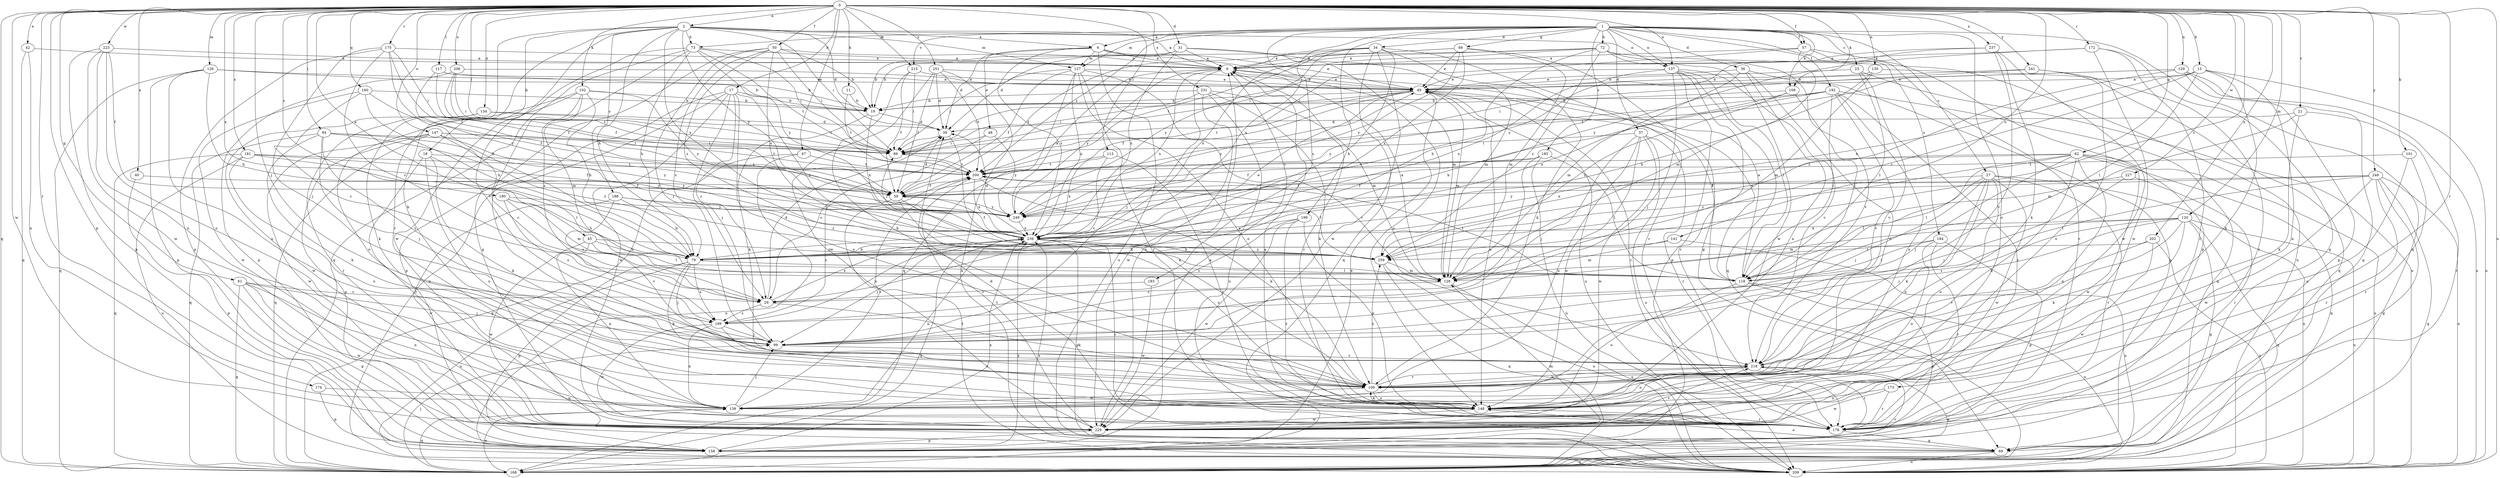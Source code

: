 strict digraph  {
0;
1;
2;
6;
9;
11;
15;
17;
18;
19;
21;
23;
27;
29;
31;
34;
36;
37;
39;
40;
42;
45;
47;
48;
49;
50;
57;
59;
61;
62;
68;
69;
72;
73;
79;
84;
89;
99;
101;
102;
108;
109;
113;
117;
118;
120;
126;
127;
128;
129;
130;
134;
137;
139;
141;
147;
148;
158;
160;
168;
172;
173;
174;
175;
178;
180;
181;
183;
184;
185;
188;
189;
192;
199;
200;
202;
206;
209;
215;
218;
223;
227;
229;
231;
237;
239;
241;
248;
249;
251;
259;
0 -> 2  [label=a];
0 -> 11  [label=b];
0 -> 15  [label=b];
0 -> 17  [label=b];
0 -> 21  [label=c];
0 -> 31  [label=d];
0 -> 40  [label=e];
0 -> 42  [label=e];
0 -> 45  [label=e];
0 -> 47  [label=e];
0 -> 50  [label=f];
0 -> 57  [label=f];
0 -> 61  [label=g];
0 -> 62  [label=g];
0 -> 84  [label=i];
0 -> 89  [label=i];
0 -> 99  [label=j];
0 -> 101  [label=k];
0 -> 102  [label=k];
0 -> 108  [label=k];
0 -> 113  [label=l];
0 -> 117  [label=l];
0 -> 120  [label=m];
0 -> 126  [label=m];
0 -> 129  [label=n];
0 -> 130  [label=n];
0 -> 134  [label=n];
0 -> 137  [label=n];
0 -> 141  [label=o];
0 -> 147  [label=o];
0 -> 158  [label=p];
0 -> 160  [label=q];
0 -> 168  [label=q];
0 -> 172  [label=r];
0 -> 173  [label=r];
0 -> 174  [label=r];
0 -> 175  [label=r];
0 -> 180  [label=s];
0 -> 181  [label=s];
0 -> 202  [label=u];
0 -> 206  [label=u];
0 -> 209  [label=u];
0 -> 215  [label=v];
0 -> 223  [label=w];
0 -> 227  [label=w];
0 -> 229  [label=w];
0 -> 231  [label=x];
0 -> 237  [label=x];
0 -> 239  [label=x];
0 -> 241  [label=y];
0 -> 248  [label=y];
0 -> 251  [label=z];
0 -> 259  [label=z];
1 -> 6  [label=a];
1 -> 23  [label=c];
1 -> 27  [label=c];
1 -> 34  [label=d];
1 -> 36  [label=d];
1 -> 37  [label=d];
1 -> 57  [label=f];
1 -> 68  [label=g];
1 -> 72  [label=h];
1 -> 73  [label=h];
1 -> 108  [label=k];
1 -> 127  [label=m];
1 -> 137  [label=n];
1 -> 148  [label=o];
1 -> 168  [label=q];
1 -> 183  [label=s];
1 -> 184  [label=s];
1 -> 185  [label=s];
1 -> 192  [label=t];
1 -> 199  [label=t];
1 -> 200  [label=t];
1 -> 215  [label=v];
1 -> 239  [label=x];
2 -> 6  [label=a];
2 -> 9  [label=a];
2 -> 18  [label=b];
2 -> 39  [label=d];
2 -> 73  [label=h];
2 -> 79  [label=h];
2 -> 89  [label=i];
2 -> 109  [label=k];
2 -> 127  [label=m];
2 -> 137  [label=n];
2 -> 178  [label=r];
2 -> 188  [label=s];
2 -> 218  [label=v];
2 -> 239  [label=x];
2 -> 249  [label=y];
6 -> 9  [label=a];
6 -> 39  [label=d];
6 -> 48  [label=e];
6 -> 49  [label=e];
6 -> 127  [label=m];
6 -> 128  [label=m];
6 -> 209  [label=u];
6 -> 239  [label=x];
9 -> 49  [label=e];
9 -> 99  [label=j];
9 -> 178  [label=r];
9 -> 239  [label=x];
9 -> 249  [label=y];
11 -> 19  [label=b];
11 -> 200  [label=t];
15 -> 49  [label=e];
15 -> 109  [label=k];
15 -> 118  [label=l];
15 -> 139  [label=n];
15 -> 209  [label=u];
15 -> 239  [label=x];
15 -> 259  [label=z];
17 -> 19  [label=b];
17 -> 29  [label=c];
17 -> 99  [label=j];
17 -> 148  [label=o];
17 -> 158  [label=p];
17 -> 209  [label=u];
17 -> 229  [label=w];
17 -> 259  [label=z];
18 -> 109  [label=k];
18 -> 118  [label=l];
18 -> 148  [label=o];
18 -> 178  [label=r];
18 -> 200  [label=t];
19 -> 39  [label=d];
19 -> 109  [label=k];
19 -> 239  [label=x];
21 -> 39  [label=d];
21 -> 109  [label=k];
21 -> 128  [label=m];
21 -> 178  [label=r];
23 -> 49  [label=e];
23 -> 118  [label=l];
23 -> 209  [label=u];
23 -> 218  [label=v];
27 -> 59  [label=f];
27 -> 99  [label=j];
27 -> 109  [label=k];
27 -> 118  [label=l];
27 -> 139  [label=n];
27 -> 148  [label=o];
27 -> 178  [label=r];
27 -> 209  [label=u];
27 -> 229  [label=w];
29 -> 39  [label=d];
29 -> 109  [label=k];
29 -> 189  [label=s];
29 -> 239  [label=x];
31 -> 9  [label=a];
31 -> 19  [label=b];
31 -> 39  [label=d];
31 -> 128  [label=m];
31 -> 148  [label=o];
31 -> 239  [label=x];
34 -> 9  [label=a];
34 -> 59  [label=f];
34 -> 79  [label=h];
34 -> 109  [label=k];
34 -> 168  [label=q];
34 -> 178  [label=r];
34 -> 229  [label=w];
34 -> 239  [label=x];
34 -> 249  [label=y];
36 -> 49  [label=e];
36 -> 69  [label=g];
36 -> 128  [label=m];
36 -> 139  [label=n];
36 -> 148  [label=o];
37 -> 89  [label=i];
37 -> 99  [label=j];
37 -> 139  [label=n];
37 -> 148  [label=o];
37 -> 178  [label=r];
37 -> 209  [label=u];
37 -> 229  [label=w];
39 -> 89  [label=i];
39 -> 109  [label=k];
40 -> 59  [label=f];
40 -> 158  [label=p];
42 -> 9  [label=a];
42 -> 139  [label=n];
42 -> 168  [label=q];
45 -> 79  [label=h];
45 -> 118  [label=l];
45 -> 139  [label=n];
45 -> 229  [label=w];
45 -> 259  [label=z];
47 -> 168  [label=q];
47 -> 200  [label=t];
47 -> 209  [label=u];
48 -> 29  [label=c];
48 -> 89  [label=i];
48 -> 249  [label=y];
49 -> 19  [label=b];
49 -> 59  [label=f];
49 -> 89  [label=i];
49 -> 118  [label=l];
49 -> 128  [label=m];
49 -> 148  [label=o];
49 -> 178  [label=r];
49 -> 200  [label=t];
49 -> 209  [label=u];
49 -> 249  [label=y];
50 -> 9  [label=a];
50 -> 19  [label=b];
50 -> 29  [label=c];
50 -> 69  [label=g];
50 -> 89  [label=i];
50 -> 99  [label=j];
50 -> 239  [label=x];
50 -> 259  [label=z];
57 -> 9  [label=a];
57 -> 89  [label=i];
57 -> 128  [label=m];
57 -> 158  [label=p];
57 -> 178  [label=r];
59 -> 39  [label=d];
59 -> 128  [label=m];
59 -> 148  [label=o];
59 -> 189  [label=s];
59 -> 249  [label=y];
61 -> 29  [label=c];
61 -> 69  [label=g];
61 -> 99  [label=j];
61 -> 139  [label=n];
61 -> 168  [label=q];
61 -> 229  [label=w];
62 -> 99  [label=j];
62 -> 109  [label=k];
62 -> 118  [label=l];
62 -> 139  [label=n];
62 -> 168  [label=q];
62 -> 200  [label=t];
62 -> 209  [label=u];
62 -> 229  [label=w];
62 -> 239  [label=x];
62 -> 259  [label=z];
68 -> 9  [label=a];
68 -> 49  [label=e];
68 -> 69  [label=g];
68 -> 128  [label=m];
68 -> 200  [label=t];
68 -> 239  [label=x];
68 -> 249  [label=y];
69 -> 148  [label=o];
69 -> 168  [label=q];
69 -> 209  [label=u];
72 -> 9  [label=a];
72 -> 19  [label=b];
72 -> 79  [label=h];
72 -> 89  [label=i];
72 -> 209  [label=u];
72 -> 218  [label=v];
72 -> 229  [label=w];
72 -> 259  [label=z];
73 -> 9  [label=a];
73 -> 79  [label=h];
73 -> 89  [label=i];
73 -> 168  [label=q];
73 -> 189  [label=s];
73 -> 200  [label=t];
73 -> 229  [label=w];
73 -> 249  [label=y];
79 -> 49  [label=e];
79 -> 99  [label=j];
79 -> 109  [label=k];
79 -> 118  [label=l];
79 -> 158  [label=p];
79 -> 189  [label=s];
79 -> 209  [label=u];
84 -> 89  [label=i];
84 -> 99  [label=j];
84 -> 109  [label=k];
84 -> 168  [label=q];
84 -> 189  [label=s];
84 -> 239  [label=x];
84 -> 259  [label=z];
89 -> 200  [label=t];
99 -> 218  [label=v];
101 -> 148  [label=o];
101 -> 178  [label=r];
101 -> 200  [label=t];
102 -> 19  [label=b];
102 -> 79  [label=h];
102 -> 99  [label=j];
102 -> 109  [label=k];
102 -> 128  [label=m];
102 -> 148  [label=o];
102 -> 249  [label=y];
108 -> 19  [label=b];
108 -> 118  [label=l];
108 -> 239  [label=x];
108 -> 259  [label=z];
109 -> 139  [label=n];
109 -> 148  [label=o];
109 -> 218  [label=v];
109 -> 259  [label=z];
113 -> 29  [label=c];
113 -> 178  [label=r];
113 -> 200  [label=t];
113 -> 239  [label=x];
117 -> 19  [label=b];
117 -> 49  [label=e];
117 -> 59  [label=f];
117 -> 249  [label=y];
118 -> 9  [label=a];
118 -> 49  [label=e];
118 -> 148  [label=o];
118 -> 158  [label=p];
118 -> 200  [label=t];
118 -> 209  [label=u];
120 -> 69  [label=g];
120 -> 99  [label=j];
120 -> 109  [label=k];
120 -> 128  [label=m];
120 -> 168  [label=q];
120 -> 189  [label=s];
120 -> 209  [label=u];
120 -> 218  [label=v];
120 -> 239  [label=x];
126 -> 19  [label=b];
126 -> 49  [label=e];
126 -> 79  [label=h];
126 -> 139  [label=n];
126 -> 158  [label=p];
126 -> 168  [label=q];
127 -> 49  [label=e];
127 -> 59  [label=f];
127 -> 89  [label=i];
127 -> 148  [label=o];
127 -> 168  [label=q];
127 -> 178  [label=r];
127 -> 218  [label=v];
127 -> 239  [label=x];
128 -> 9  [label=a];
128 -> 29  [label=c];
128 -> 209  [label=u];
129 -> 49  [label=e];
129 -> 69  [label=g];
129 -> 158  [label=p];
129 -> 200  [label=t];
129 -> 209  [label=u];
129 -> 259  [label=z];
130 -> 49  [label=e];
130 -> 79  [label=h];
130 -> 128  [label=m];
130 -> 168  [label=q];
134 -> 39  [label=d];
134 -> 89  [label=i];
134 -> 178  [label=r];
134 -> 229  [label=w];
137 -> 49  [label=e];
137 -> 99  [label=j];
137 -> 118  [label=l];
137 -> 158  [label=p];
137 -> 168  [label=q];
137 -> 178  [label=r];
137 -> 218  [label=v];
137 -> 239  [label=x];
139 -> 99  [label=j];
139 -> 168  [label=q];
139 -> 200  [label=t];
141 -> 79  [label=h];
141 -> 128  [label=m];
141 -> 209  [label=u];
147 -> 29  [label=c];
147 -> 89  [label=i];
147 -> 158  [label=p];
147 -> 168  [label=q];
147 -> 200  [label=t];
147 -> 229  [label=w];
147 -> 249  [label=y];
148 -> 109  [label=k];
148 -> 178  [label=r];
148 -> 229  [label=w];
158 -> 9  [label=a];
158 -> 49  [label=e];
158 -> 128  [label=m];
158 -> 239  [label=x];
160 -> 19  [label=b];
160 -> 29  [label=c];
160 -> 59  [label=f];
160 -> 79  [label=h];
160 -> 229  [label=w];
168 -> 99  [label=j];
168 -> 139  [label=n];
168 -> 218  [label=v];
168 -> 239  [label=x];
172 -> 9  [label=a];
172 -> 69  [label=g];
172 -> 178  [label=r];
172 -> 229  [label=w];
172 -> 249  [label=y];
173 -> 148  [label=o];
173 -> 178  [label=r];
173 -> 229  [label=w];
174 -> 139  [label=n];
174 -> 158  [label=p];
175 -> 9  [label=a];
175 -> 29  [label=c];
175 -> 59  [label=f];
175 -> 79  [label=h];
175 -> 89  [label=i];
175 -> 99  [label=j];
175 -> 158  [label=p];
178 -> 9  [label=a];
178 -> 39  [label=d];
178 -> 69  [label=g];
180 -> 29  [label=c];
180 -> 79  [label=h];
180 -> 128  [label=m];
180 -> 189  [label=s];
180 -> 249  [label=y];
181 -> 59  [label=f];
181 -> 148  [label=o];
181 -> 168  [label=q];
181 -> 200  [label=t];
181 -> 209  [label=u];
181 -> 249  [label=y];
183 -> 29  [label=c];
183 -> 229  [label=w];
184 -> 118  [label=l];
184 -> 148  [label=o];
184 -> 158  [label=p];
184 -> 178  [label=r];
184 -> 259  [label=z];
185 -> 59  [label=f];
185 -> 99  [label=j];
185 -> 118  [label=l];
185 -> 200  [label=t];
185 -> 209  [label=u];
188 -> 79  [label=h];
188 -> 218  [label=v];
188 -> 229  [label=w];
188 -> 249  [label=y];
188 -> 259  [label=z];
189 -> 99  [label=j];
189 -> 139  [label=n];
189 -> 148  [label=o];
189 -> 229  [label=w];
189 -> 239  [label=x];
192 -> 19  [label=b];
192 -> 79  [label=h];
192 -> 118  [label=l];
192 -> 148  [label=o];
192 -> 168  [label=q];
192 -> 178  [label=r];
192 -> 218  [label=v];
192 -> 249  [label=y];
199 -> 148  [label=o];
199 -> 178  [label=r];
199 -> 189  [label=s];
199 -> 229  [label=w];
199 -> 239  [label=x];
200 -> 59  [label=f];
200 -> 109  [label=k];
200 -> 239  [label=x];
202 -> 79  [label=h];
202 -> 209  [label=u];
202 -> 218  [label=v];
202 -> 229  [label=w];
206 -> 49  [label=e];
206 -> 59  [label=f];
206 -> 89  [label=i];
206 -> 158  [label=p];
206 -> 200  [label=t];
209 -> 200  [label=t];
209 -> 239  [label=x];
215 -> 49  [label=e];
215 -> 59  [label=f];
215 -> 89  [label=i];
215 -> 109  [label=k];
218 -> 109  [label=k];
218 -> 148  [label=o];
218 -> 168  [label=q];
218 -> 178  [label=r];
223 -> 9  [label=a];
223 -> 59  [label=f];
223 -> 139  [label=n];
223 -> 148  [label=o];
223 -> 158  [label=p];
223 -> 229  [label=w];
227 -> 59  [label=f];
227 -> 99  [label=j];
227 -> 178  [label=r];
229 -> 9  [label=a];
229 -> 158  [label=p];
229 -> 200  [label=t];
229 -> 218  [label=v];
231 -> 19  [label=b];
231 -> 89  [label=i];
231 -> 109  [label=k];
231 -> 128  [label=m];
231 -> 209  [label=u];
231 -> 229  [label=w];
237 -> 9  [label=a];
237 -> 109  [label=k];
237 -> 218  [label=v];
237 -> 229  [label=w];
237 -> 249  [label=y];
239 -> 39  [label=d];
239 -> 59  [label=f];
239 -> 69  [label=g];
239 -> 79  [label=h];
239 -> 89  [label=i];
239 -> 99  [label=j];
239 -> 139  [label=n];
239 -> 168  [label=q];
239 -> 178  [label=r];
239 -> 259  [label=z];
241 -> 49  [label=e];
241 -> 89  [label=i];
241 -> 148  [label=o];
241 -> 178  [label=r];
248 -> 59  [label=f];
248 -> 69  [label=g];
248 -> 118  [label=l];
248 -> 168  [label=q];
248 -> 178  [label=r];
248 -> 209  [label=u];
248 -> 229  [label=w];
248 -> 249  [label=y];
249 -> 9  [label=a];
249 -> 239  [label=x];
251 -> 39  [label=d];
251 -> 49  [label=e];
251 -> 59  [label=f];
251 -> 200  [label=t];
251 -> 209  [label=u];
251 -> 229  [label=w];
259 -> 128  [label=m];
259 -> 168  [label=q];
259 -> 200  [label=t];
259 -> 209  [label=u];
}
